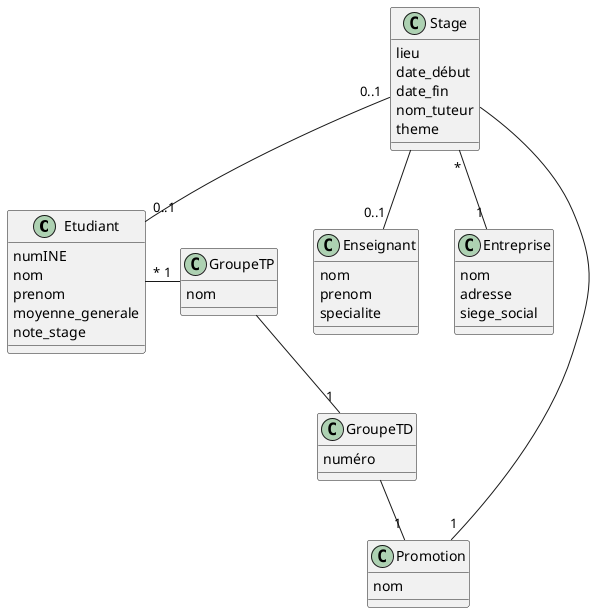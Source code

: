 @startuml DiagrammeClasseGestionStages

class Etudiant {
    numINE
    nom
    prenom
    moyenne_generale
    note_stage
}

class Entreprise{
    nom
    adresse
    siege_social
}

class Promotion{
    nom
}

class GroupeTP{
    nom
}

class GroupeTD{
    numéro
}

class Stage{
    lieu
    date_début
    date_fin
    nom_tuteur
    theme
}

class Enseignant{
    nom
    prenom
    specialite
}

Stage "*" -- "1" Entreprise
Stage -- "1" Promotion
Etudiant "*" - "1" GroupeTP
GroupeTP -- "1" GroupeTD
GroupeTD -- "1" Promotion
Stage -- "0..1" Enseignant
Stage "0..1" -- "0..1" Etudiant

@enduml